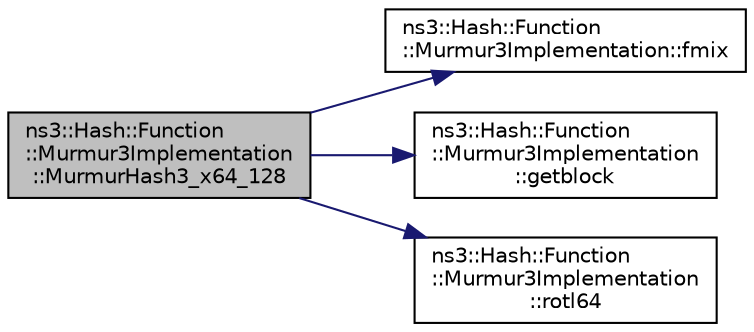 digraph "ns3::Hash::Function::Murmur3Implementation::MurmurHash3_x64_128"
{
 // LATEX_PDF_SIZE
  edge [fontname="Helvetica",fontsize="10",labelfontname="Helvetica",labelfontsize="10"];
  node [fontname="Helvetica",fontsize="10",shape=record];
  rankdir="LR";
  Node1 [label="ns3::Hash::Function\l::Murmur3Implementation\l::MurmurHash3_x64_128",height=0.2,width=0.4,color="black", fillcolor="grey75", style="filled", fontcolor="black",tooltip="Initial and incremental hash."];
  Node1 -> Node2 [color="midnightblue",fontsize="10",style="solid",fontname="Helvetica"];
  Node2 [label="ns3::Hash::Function\l::Murmur3Implementation::fmix",height=0.2,width=0.4,color="black", fillcolor="white", style="filled",URL="$group__hash__murmur3.html#ga5ace0a4c6b8f2b26528d6b939a6768ac",tooltip="Finalization mix - force all bits of a hash block to avalanche."];
  Node1 -> Node3 [color="midnightblue",fontsize="10",style="solid",fontname="Helvetica"];
  Node3 [label="ns3::Hash::Function\l::Murmur3Implementation\l::getblock",height=0.2,width=0.4,color="black", fillcolor="white", style="filled",URL="$group__hash__murmur3.html#ga365b02d48a7c2aaff4a43431ba3b01b7",tooltip="Block read."];
  Node1 -> Node4 [color="midnightblue",fontsize="10",style="solid",fontname="Helvetica"];
  Node4 [label="ns3::Hash::Function\l::Murmur3Implementation\l::rotl64",height=0.2,width=0.4,color="black", fillcolor="white", style="filled",URL="$group__hash__murmur3.html#ga5649fec849183845d5f53fd54c9bd509",tooltip="Barrel shift (rotate) left on 64 bits."];
}
